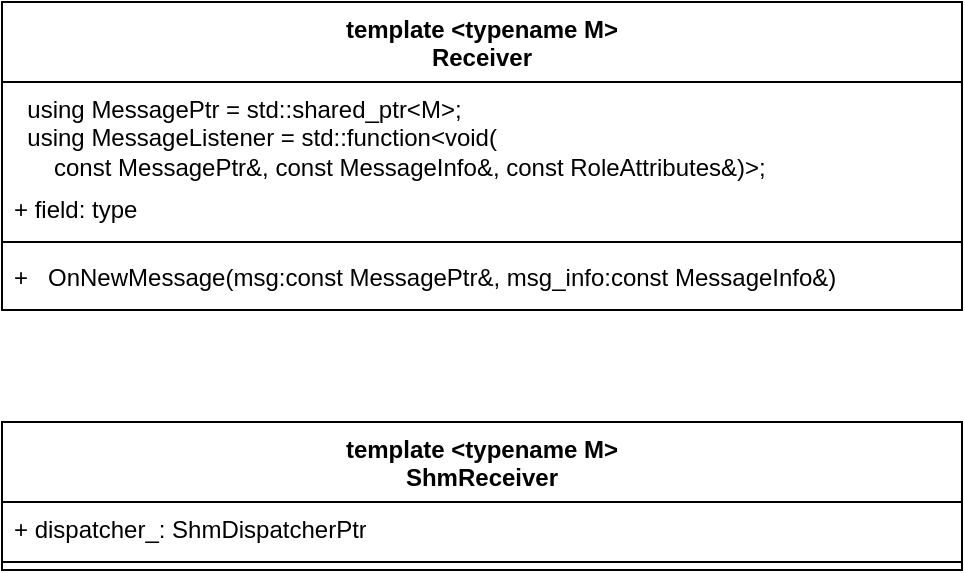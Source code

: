 <mxfile version="22.1.9" type="github">
  <diagram name="第 1 页" id="JhB41wdzhbessd_QbkDU">
    <mxGraphModel dx="529" dy="280" grid="1" gridSize="10" guides="1" tooltips="1" connect="1" arrows="1" fold="1" page="1" pageScale="1" pageWidth="827" pageHeight="1169" math="0" shadow="0">
      <root>
        <mxCell id="0" />
        <mxCell id="1" parent="0" />
        <mxCell id="TvfbEHWfSeIX3GBcZRCY-2" value="template &amp;lt;typename M&amp;gt;&lt;br&gt;Receiver" style="swimlane;fontStyle=1;align=center;verticalAlign=top;childLayout=stackLayout;horizontal=1;startSize=40;horizontalStack=0;resizeParent=1;resizeParentMax=0;resizeLast=0;collapsible=1;marginBottom=0;whiteSpace=wrap;html=1;" vertex="1" parent="1">
          <mxGeometry x="310" y="160" width="480" height="154" as="geometry" />
        </mxCell>
        <mxCell id="TvfbEHWfSeIX3GBcZRCY-7" value="&lt;div&gt;&amp;nbsp; using MessagePtr = std::shared_ptr&amp;lt;M&amp;gt;;&lt;/div&gt;&lt;div&gt;&amp;nbsp; using MessageListener = std::function&amp;lt;void(&lt;/div&gt;&lt;div&gt;&amp;nbsp; &amp;nbsp; &amp;nbsp; const MessagePtr&amp;amp;, const MessageInfo&amp;amp;, const RoleAttributes&amp;amp;)&amp;gt;;&lt;/div&gt;" style="text;strokeColor=none;fillColor=none;align=left;verticalAlign=top;spacingLeft=4;spacingRight=4;overflow=hidden;rotatable=0;points=[[0,0.5],[1,0.5]];portConstraint=eastwest;whiteSpace=wrap;html=1;" vertex="1" parent="TvfbEHWfSeIX3GBcZRCY-2">
          <mxGeometry y="40" width="480" height="50" as="geometry" />
        </mxCell>
        <mxCell id="TvfbEHWfSeIX3GBcZRCY-3" value="+ field: type" style="text;strokeColor=none;fillColor=none;align=left;verticalAlign=top;spacingLeft=4;spacingRight=4;overflow=hidden;rotatable=0;points=[[0,0.5],[1,0.5]];portConstraint=eastwest;whiteSpace=wrap;html=1;" vertex="1" parent="TvfbEHWfSeIX3GBcZRCY-2">
          <mxGeometry y="90" width="480" height="26" as="geometry" />
        </mxCell>
        <mxCell id="TvfbEHWfSeIX3GBcZRCY-4" value="" style="line;strokeWidth=1;fillColor=none;align=left;verticalAlign=middle;spacingTop=-1;spacingLeft=3;spacingRight=3;rotatable=0;labelPosition=right;points=[];portConstraint=eastwest;strokeColor=inherit;" vertex="1" parent="TvfbEHWfSeIX3GBcZRCY-2">
          <mxGeometry y="116" width="480" height="8" as="geometry" />
        </mxCell>
        <mxCell id="TvfbEHWfSeIX3GBcZRCY-5" value="+&amp;nbsp; &amp;nbsp;OnNewMessage(msg:const MessagePtr&amp;amp;, msg_info:const MessageInfo&amp;amp;)" style="text;strokeColor=none;fillColor=none;align=left;verticalAlign=top;spacingLeft=4;spacingRight=4;overflow=hidden;rotatable=0;points=[[0,0.5],[1,0.5]];portConstraint=eastwest;whiteSpace=wrap;html=1;" vertex="1" parent="TvfbEHWfSeIX3GBcZRCY-2">
          <mxGeometry y="124" width="480" height="30" as="geometry" />
        </mxCell>
        <mxCell id="TvfbEHWfSeIX3GBcZRCY-8" value="template &amp;lt;typename M&amp;gt;&lt;br&gt;ShmReceiver" style="swimlane;fontStyle=1;align=center;verticalAlign=top;childLayout=stackLayout;horizontal=1;startSize=40;horizontalStack=0;resizeParent=1;resizeParentMax=0;resizeLast=0;collapsible=1;marginBottom=0;whiteSpace=wrap;html=1;" vertex="1" parent="1">
          <mxGeometry x="310" y="370" width="480" height="74" as="geometry" />
        </mxCell>
        <mxCell id="TvfbEHWfSeIX3GBcZRCY-10" value="+ dispatcher_: ShmDispatcherPtr" style="text;strokeColor=none;fillColor=none;align=left;verticalAlign=top;spacingLeft=4;spacingRight=4;overflow=hidden;rotatable=0;points=[[0,0.5],[1,0.5]];portConstraint=eastwest;whiteSpace=wrap;html=1;" vertex="1" parent="TvfbEHWfSeIX3GBcZRCY-8">
          <mxGeometry y="40" width="480" height="26" as="geometry" />
        </mxCell>
        <mxCell id="TvfbEHWfSeIX3GBcZRCY-11" value="" style="line;strokeWidth=1;fillColor=none;align=left;verticalAlign=middle;spacingTop=-1;spacingLeft=3;spacingRight=3;rotatable=0;labelPosition=right;points=[];portConstraint=eastwest;strokeColor=inherit;" vertex="1" parent="TvfbEHWfSeIX3GBcZRCY-8">
          <mxGeometry y="66" width="480" height="8" as="geometry" />
        </mxCell>
      </root>
    </mxGraphModel>
  </diagram>
</mxfile>
